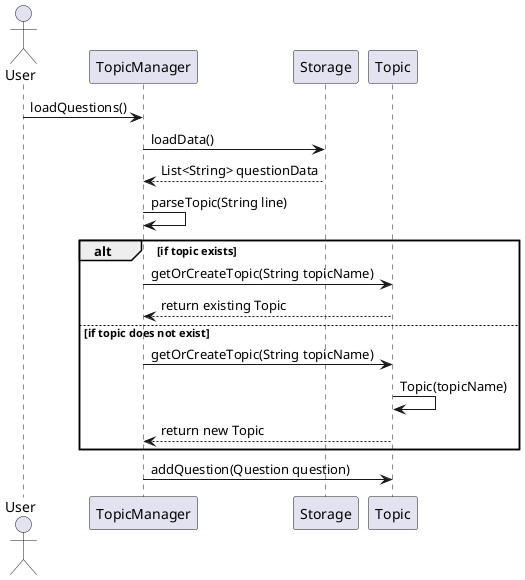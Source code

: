 @startuml
actor User
User -> TopicManager : loadQuestions()
TopicManager -> Storage : loadData()
Storage --> TopicManager : List<String> questionData
TopicManager -> TopicManager : parseTopic(String line)

alt if topic exists
    TopicManager -> Topic : getOrCreateTopic(String topicName)
    Topic --> TopicManager : return existing Topic
else if topic does not exist
    TopicManager -> Topic : getOrCreateTopic(String topicName)
    Topic -> Topic : Topic(topicName)
    Topic --> TopicManager : return new Topic
end

TopicManager -> Topic : addQuestion(Question question)
@enduml
